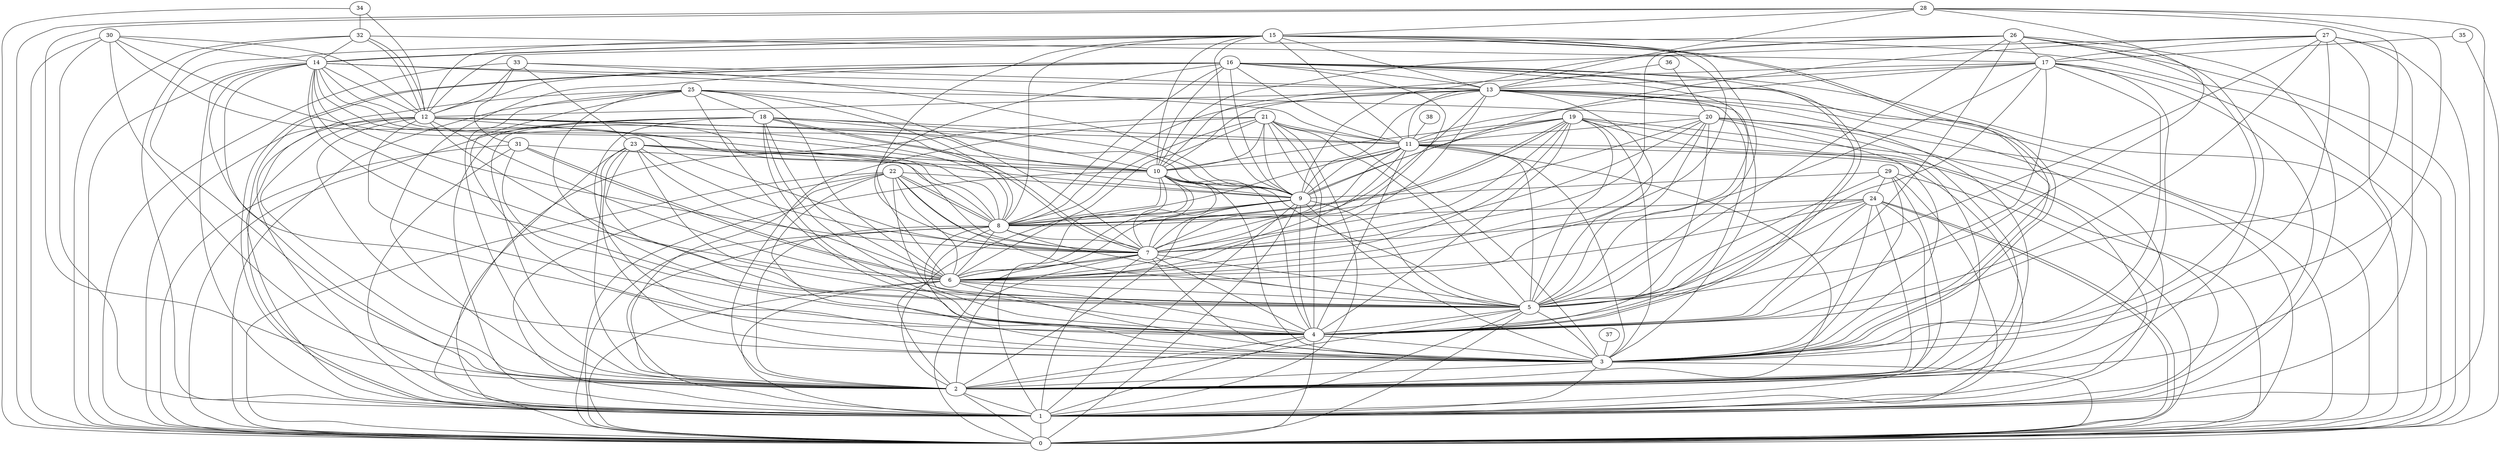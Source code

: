 graph G {
0;
1;
2;
3;
4;
5;
6;
7;
8;
9;
10;
11;
12;
13;
14;
15;
16;
17;
18;
19;
20;
21;
22;
23;
24;
25;
26;
27;
28;
29;
30;
31;
32;
33;
34;
35;
36;
37;
38;
38--11 ;
37--3 ;
36--20 ;
36--13 ;
35--17 ;
35--0 ;
34--32 ;
34--12 ;
34--0 ;
33--13 ;
33--31 ;
33--23 ;
33--12 ;
33--9 ;
33--0 ;
32--12 ;
32--14 ;
32--12 ;
32--17 ;
32--0 ;
32--1 ;
31--6 ;
31--10 ;
31--6 ;
31--4 ;
31--0 ;
31--1 ;
30--12 ;
30--14 ;
30--0 ;
30--7 ;
30--8 ;
30--1 ;
30--2 ;
29--9 ;
29--24 ;
29--0 ;
29--5 ;
29--2 ;
29--1 ;
29--3 ;
28--15 ;
28--5 ;
28--13 ;
28--2 ;
28--4 ;
28--3 ;
28--0 ;
28--1 ;
27--10 ;
27--2 ;
27--9 ;
27--17 ;
27--3 ;
27--0 ;
27--5 ;
27--4 ;
27--1 ;
26--12 ;
26--9 ;
26--17 ;
26--7 ;
26--4 ;
26--5 ;
26--2 ;
26--1 ;
26--0 ;
26--3 ;
25--18 ;
25--2 ;
25--20 ;
25--7 ;
25--8 ;
25--6 ;
25--5 ;
25--4 ;
25--3 ;
25--1 ;
25--0 ;
24--0 ;
24--1 ;
24--7 ;
24--8 ;
24--0 ;
24--2 ;
24--5 ;
24--4 ;
24--3 ;
24--6 ;
23--5 ;
23--8 ;
23--4 ;
23--2 ;
23--9 ;
23--7 ;
23--10 ;
23--3 ;
23--1 ;
23--6 ;
22--8 ;
22--9 ;
22--1 ;
22--2 ;
22--8 ;
22--7 ;
22--6 ;
22--4 ;
22--3 ;
22--0 ;
22--5 ;
21--10 ;
21--0 ;
21--6 ;
21--2 ;
21--1 ;
21--8 ;
21--5 ;
21--11 ;
21--9 ;
21--7 ;
21--3 ;
21--4 ;
20--8 ;
20--7 ;
20--4 ;
20--5 ;
20--1 ;
20--0 ;
20--3 ;
20--11 ;
20--2 ;
20--6 ;
19--1 ;
19--9 ;
19--8 ;
19--8 ;
19--0 ;
19--7 ;
19--4 ;
19--11 ;
19--6 ;
19--3 ;
19--5 ;
19--2 ;
19--10 ;
18--7 ;
18--4 ;
18--5 ;
18--9 ;
18--7 ;
18--10 ;
18--6 ;
18--0 ;
18--11 ;
18--3 ;
18--2 ;
18--1 ;
17--3 ;
17--1 ;
17--5 ;
17--6 ;
17--11 ;
17--4 ;
17--10 ;
17--0 ;
17--2 ;
17--13 ;
16--4 ;
16--1 ;
16--1 ;
16--2 ;
16--10 ;
16--4 ;
16--9 ;
16--8 ;
16--11 ;
16--0 ;
16--5 ;
16--6 ;
16--7 ;
16--13 ;
16--3 ;
16--12 ;
15--11 ;
15--3 ;
15--14 ;
15--3 ;
15--14 ;
15--9 ;
15--2 ;
15--10 ;
15--5 ;
15--7 ;
15--12 ;
15--13 ;
15--8 ;
15--6 ;
15--0 ;
14--13 ;
14--5 ;
14--4 ;
14--0 ;
14--6 ;
14--11 ;
14--8 ;
14--7 ;
14--12 ;
14--1 ;
14--9 ;
14--2 ;
14--10 ;
13--9 ;
13--11 ;
13--5 ;
13--2 ;
13--12 ;
13--0 ;
13--7 ;
13--8 ;
13--6 ;
13--4 ;
13--10 ;
13--3 ;
13--1 ;
12--8 ;
12--1 ;
12--7 ;
12--9 ;
12--3 ;
12--6 ;
12--2 ;
12--4 ;
12--0 ;
12--5 ;
12--11 ;
12--10 ;
11--2 ;
11--10 ;
11--5 ;
11--1 ;
11--8 ;
11--3 ;
11--4 ;
11--7 ;
11--6 ;
11--0 ;
11--9 ;
10--2 ;
10--5 ;
10--3 ;
10--4 ;
10--0 ;
10--8 ;
10--6 ;
10--1 ;
10--9 ;
10--7 ;
9--8 ;
9--3 ;
9--1 ;
9--2 ;
9--0 ;
9--6 ;
9--7 ;
9--4 ;
9--5 ;
8--6 ;
8--1 ;
8--5 ;
8--0 ;
8--7 ;
8--2 ;
8--3 ;
8--4 ;
7--1 ;
7--4 ;
7--2 ;
7--0 ;
7--6 ;
7--5 ;
7--3 ;
6--1 ;
6--2 ;
6--5 ;
6--3 ;
6--4 ;
6--0 ;
5--0 ;
5--2 ;
5--3 ;
5--1 ;
5--4 ;
4--2 ;
4--1 ;
4--3 ;
4--0 ;
3--1 ;
3--0 ;
3--2 ;
2--0 ;
2--1 ;
1--0 ;
}
